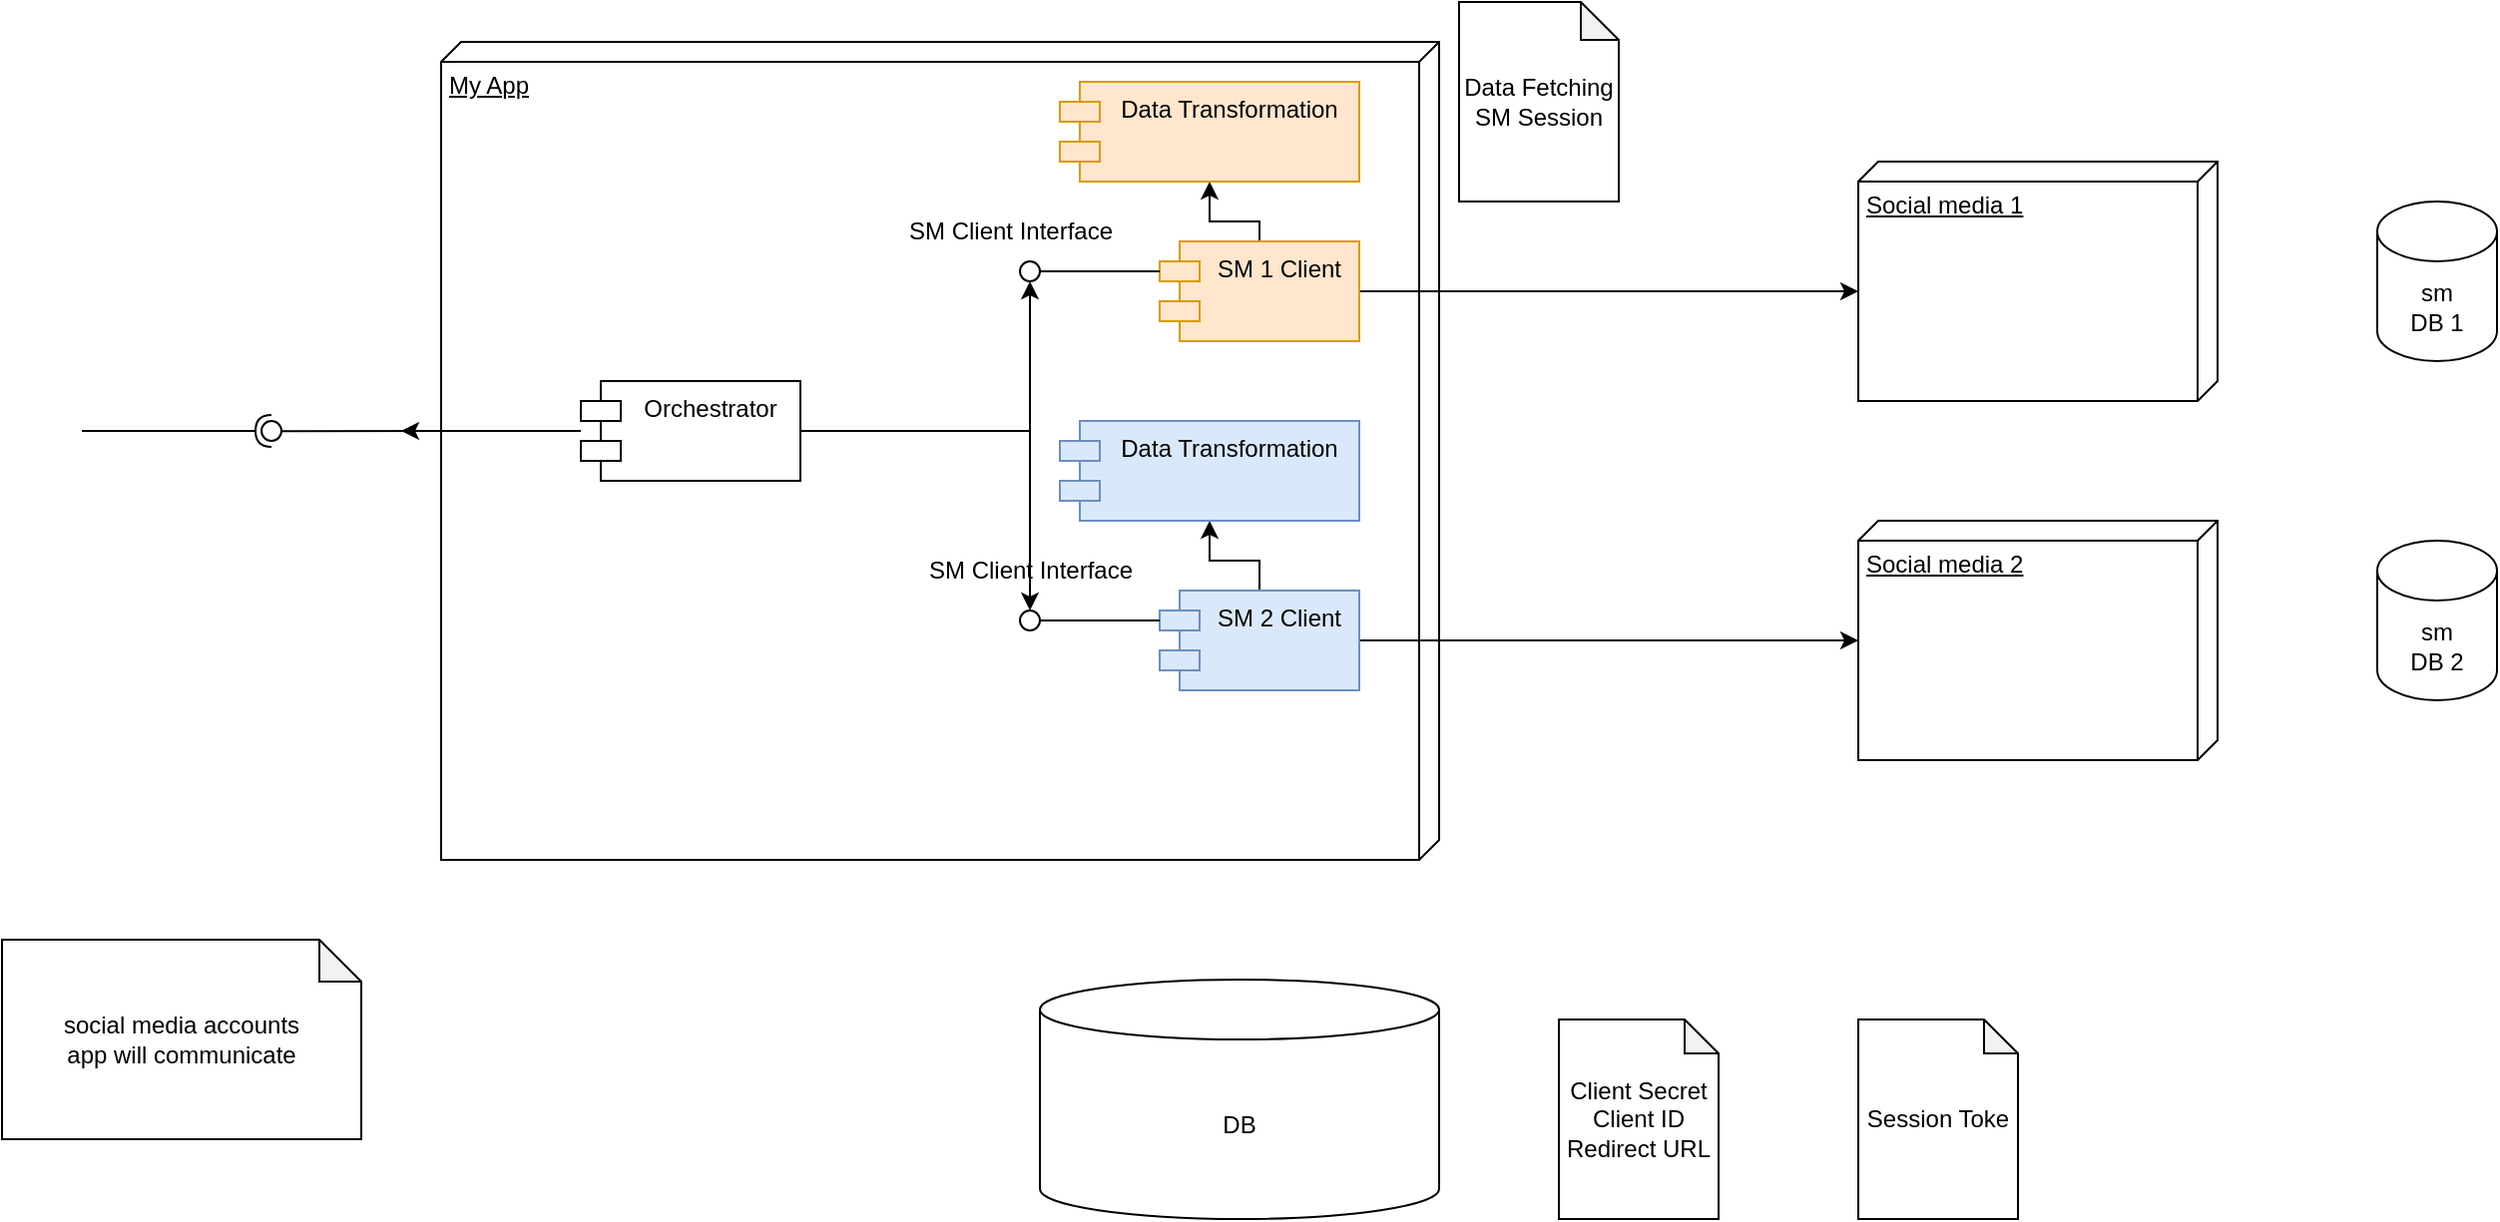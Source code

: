 <mxfile version="21.0.1" type="device"><diagram name="Page-1" id="Tls9Cs_bjLdDAZPg7Drf"><mxGraphModel dx="1434" dy="802" grid="1" gridSize="10" guides="1" tooltips="1" connect="1" arrows="1" fold="1" page="1" pageScale="1" pageWidth="850" pageHeight="1100" math="0" shadow="0"><root><mxCell id="0"/><mxCell id="1" parent="0"/><mxCell id="RkTdLquR9O2xQFzehZJS-4" value="social media accounts&lt;br&gt;app will communicate" style="shape=note;whiteSpace=wrap;html=1;backgroundOutline=1;darkOpacity=0.05;size=21;" vertex="1" parent="1"><mxGeometry x="510" y="470" width="180" height="100" as="geometry"/></mxCell><mxCell id="RkTdLquR9O2xQFzehZJS-18" value="Social media 2" style="verticalAlign=top;align=left;spacingTop=8;spacingLeft=2;spacingRight=12;shape=cube;size=10;direction=south;fontStyle=4;html=1;" vertex="1" parent="1"><mxGeometry x="1440" y="260" width="180" height="120" as="geometry"/></mxCell><mxCell id="RkTdLquR9O2xQFzehZJS-19" value="Social media 1" style="verticalAlign=top;align=left;spacingTop=8;spacingLeft=2;spacingRight=12;shape=cube;size=10;direction=south;fontStyle=4;html=1;" vertex="1" parent="1"><mxGeometry x="1440" y="80" width="180" height="120" as="geometry"/></mxCell><mxCell id="RkTdLquR9O2xQFzehZJS-23" value="sm&lt;br&gt;DB 1" style="shape=cylinder3;whiteSpace=wrap;html=1;boundedLbl=1;backgroundOutline=1;size=15;" vertex="1" parent="1"><mxGeometry x="1700" y="100" width="60" height="80" as="geometry"/></mxCell><mxCell id="RkTdLquR9O2xQFzehZJS-24" value="sm&lt;br&gt;DB 2" style="shape=cylinder3;whiteSpace=wrap;html=1;boundedLbl=1;backgroundOutline=1;size=15;" vertex="1" parent="1"><mxGeometry x="1700" y="270" width="60" height="80" as="geometry"/></mxCell><mxCell id="RkTdLquR9O2xQFzehZJS-25" value="My App" style="verticalAlign=top;align=left;spacingTop=8;spacingLeft=2;spacingRight=12;shape=cube;size=10;direction=south;fontStyle=4;html=1;" vertex="1" parent="1"><mxGeometry x="730" y="20" width="500" height="410" as="geometry"/></mxCell><mxCell id="RkTdLquR9O2xQFzehZJS-27" style="edgeStyle=orthogonalEdgeStyle;rounded=0;orthogonalLoop=1;jettySize=auto;html=1;entryX=0;entryY=0;entryDx=65;entryDy=180;entryPerimeter=0;" edge="1" parent="1" source="RkTdLquR9O2xQFzehZJS-26" target="RkTdLquR9O2xQFzehZJS-19"><mxGeometry relative="1" as="geometry"/></mxCell><mxCell id="RkTdLquR9O2xQFzehZJS-48" style="edgeStyle=orthogonalEdgeStyle;rounded=0;orthogonalLoop=1;jettySize=auto;html=1;entryX=0.5;entryY=1;entryDx=0;entryDy=0;" edge="1" parent="1" source="RkTdLquR9O2xQFzehZJS-26" target="RkTdLquR9O2xQFzehZJS-41"><mxGeometry relative="1" as="geometry"><Array as="points"><mxPoint x="1140" y="110"/><mxPoint x="1115" y="110"/></Array></mxGeometry></mxCell><mxCell id="RkTdLquR9O2xQFzehZJS-26" value="SM 1 Client" style="shape=module;align=left;spacingLeft=20;align=center;verticalAlign=top;fillColor=#ffe6cc;strokeColor=#d79b00;" vertex="1" parent="1"><mxGeometry x="1090" y="120" width="100" height="50" as="geometry"/></mxCell><mxCell id="RkTdLquR9O2xQFzehZJS-29" style="edgeStyle=orthogonalEdgeStyle;rounded=0;orthogonalLoop=1;jettySize=auto;html=1;" edge="1" parent="1" source="RkTdLquR9O2xQFzehZJS-28" target="RkTdLquR9O2xQFzehZJS-18"><mxGeometry relative="1" as="geometry"/></mxCell><mxCell id="RkTdLquR9O2xQFzehZJS-47" style="edgeStyle=orthogonalEdgeStyle;rounded=0;orthogonalLoop=1;jettySize=auto;html=1;exitX=0.5;exitY=0;exitDx=0;exitDy=0;" edge="1" parent="1" source="RkTdLquR9O2xQFzehZJS-28" target="RkTdLquR9O2xQFzehZJS-46"><mxGeometry relative="1" as="geometry"><Array as="points"><mxPoint x="1140" y="280"/><mxPoint x="1115" y="280"/></Array></mxGeometry></mxCell><mxCell id="RkTdLquR9O2xQFzehZJS-28" value="SM 2 Client" style="shape=module;align=left;spacingLeft=20;align=center;verticalAlign=top;fillColor=#dae8fc;strokeColor=#6c8ebf;" vertex="1" parent="1"><mxGeometry x="1090" y="295" width="100" height="50" as="geometry"/></mxCell><mxCell id="RkTdLquR9O2xQFzehZJS-30" value="" style="rounded=0;orthogonalLoop=1;jettySize=auto;html=1;endArrow=none;endFill=0;sketch=0;sourcePerimeterSpacing=0;targetPerimeterSpacing=0;exitX=0;exitY=0;exitDx=0;exitDy=15;exitPerimeter=0;" edge="1" target="RkTdLquR9O2xQFzehZJS-32" parent="1" source="RkTdLquR9O2xQFzehZJS-28"><mxGeometry relative="1" as="geometry"><mxPoint x="860" y="225" as="sourcePoint"/></mxGeometry></mxCell><mxCell id="RkTdLquR9O2xQFzehZJS-32" value="" style="ellipse;whiteSpace=wrap;html=1;align=center;aspect=fixed;resizable=0;points=[];outlineConnect=0;sketch=0;" vertex="1" parent="1"><mxGeometry x="1020" y="305" width="10" height="10" as="geometry"/></mxCell><mxCell id="RkTdLquR9O2xQFzehZJS-33" value="" style="rounded=0;orthogonalLoop=1;jettySize=auto;html=1;endArrow=none;endFill=0;sketch=0;sourcePerimeterSpacing=0;targetPerimeterSpacing=0;exitX=0;exitY=0;exitDx=0;exitDy=15;exitPerimeter=0;" edge="1" target="RkTdLquR9O2xQFzehZJS-35" parent="1" source="RkTdLquR9O2xQFzehZJS-26"><mxGeometry relative="1" as="geometry"><mxPoint x="940" y="165" as="sourcePoint"/></mxGeometry></mxCell><mxCell id="RkTdLquR9O2xQFzehZJS-35" value="" style="ellipse;whiteSpace=wrap;html=1;align=center;aspect=fixed;resizable=0;points=[];outlineConnect=0;sketch=0;" vertex="1" parent="1"><mxGeometry x="1020" y="130" width="10" height="10" as="geometry"/></mxCell><mxCell id="RkTdLquR9O2xQFzehZJS-36" value="SM Client Interface" style="text;html=1;align=center;verticalAlign=middle;resizable=0;points=[];autosize=1;strokeColor=none;fillColor=none;" vertex="1" parent="1"><mxGeometry x="950" y="100" width="130" height="30" as="geometry"/></mxCell><mxCell id="RkTdLquR9O2xQFzehZJS-37" value="SM Client Interface" style="text;html=1;align=center;verticalAlign=middle;resizable=0;points=[];autosize=1;strokeColor=none;fillColor=none;" vertex="1" parent="1"><mxGeometry x="960" y="270" width="130" height="30" as="geometry"/></mxCell><mxCell id="RkTdLquR9O2xQFzehZJS-38" value="DB" style="shape=cylinder3;whiteSpace=wrap;html=1;boundedLbl=1;backgroundOutline=1;size=15;" vertex="1" parent="1"><mxGeometry x="1030" y="490" width="200" height="120" as="geometry"/></mxCell><mxCell id="RkTdLquR9O2xQFzehZJS-39" value="Client Secret&lt;br&gt;Client ID&lt;br&gt;Redirect URL" style="shape=note;whiteSpace=wrap;html=1;backgroundOutline=1;darkOpacity=0.05;size=17;" vertex="1" parent="1"><mxGeometry x="1290" y="510" width="80" height="100" as="geometry"/></mxCell><mxCell id="RkTdLquR9O2xQFzehZJS-40" value="Session Toke" style="shape=note;whiteSpace=wrap;html=1;backgroundOutline=1;darkOpacity=0.05;size=17;" vertex="1" parent="1"><mxGeometry x="1440" y="510" width="80" height="100" as="geometry"/></mxCell><mxCell id="RkTdLquR9O2xQFzehZJS-41" value="Data Transformation" style="shape=module;align=left;spacingLeft=20;align=center;verticalAlign=top;fillColor=#ffe6cc;strokeColor=#d79b00;" vertex="1" parent="1"><mxGeometry x="1040" y="40" width="150" height="50" as="geometry"/></mxCell><mxCell id="RkTdLquR9O2xQFzehZJS-42" value="" style="rounded=0;orthogonalLoop=1;jettySize=auto;html=1;endArrow=none;endFill=0;sketch=0;sourcePerimeterSpacing=0;targetPerimeterSpacing=0;exitX=0;exitY=0;exitDx=195;exitDy=500;exitPerimeter=0;" edge="1" target="RkTdLquR9O2xQFzehZJS-44" parent="1" source="RkTdLquR9O2xQFzehZJS-25"><mxGeometry relative="1" as="geometry"><mxPoint x="620" y="265" as="sourcePoint"/></mxGeometry></mxCell><mxCell id="RkTdLquR9O2xQFzehZJS-43" value="" style="rounded=0;orthogonalLoop=1;jettySize=auto;html=1;endArrow=halfCircle;endFill=0;entryX=0.5;entryY=0.5;endSize=6;strokeWidth=1;sketch=0;" edge="1" target="RkTdLquR9O2xQFzehZJS-44" parent="1"><mxGeometry relative="1" as="geometry"><mxPoint x="550" y="215" as="sourcePoint"/></mxGeometry></mxCell><mxCell id="RkTdLquR9O2xQFzehZJS-44" value="" style="ellipse;whiteSpace=wrap;html=1;align=center;aspect=fixed;resizable=0;points=[];outlineConnect=0;sketch=0;" vertex="1" parent="1"><mxGeometry x="640" y="210" width="10" height="10" as="geometry"/></mxCell><mxCell id="RkTdLquR9O2xQFzehZJS-45" value="Data Fetching&lt;br&gt;SM Session&lt;br&gt;" style="shape=note;whiteSpace=wrap;html=1;backgroundOutline=1;darkOpacity=0.05;size=19;" vertex="1" parent="1"><mxGeometry x="1240" width="80" height="100" as="geometry"/></mxCell><mxCell id="RkTdLquR9O2xQFzehZJS-46" value="Data Transformation" style="shape=module;align=left;spacingLeft=20;align=center;verticalAlign=top;fillColor=#dae8fc;strokeColor=#6c8ebf;" vertex="1" parent="1"><mxGeometry x="1040" y="210" width="150" height="50" as="geometry"/></mxCell><mxCell id="RkTdLquR9O2xQFzehZJS-50" style="edgeStyle=orthogonalEdgeStyle;rounded=0;orthogonalLoop=1;jettySize=auto;html=1;" edge="1" parent="1" source="RkTdLquR9O2xQFzehZJS-49" target="RkTdLquR9O2xQFzehZJS-35"><mxGeometry relative="1" as="geometry"/></mxCell><mxCell id="RkTdLquR9O2xQFzehZJS-51" style="edgeStyle=orthogonalEdgeStyle;rounded=0;orthogonalLoop=1;jettySize=auto;html=1;" edge="1" parent="1" source="RkTdLquR9O2xQFzehZJS-49" target="RkTdLquR9O2xQFzehZJS-32"><mxGeometry relative="1" as="geometry"/></mxCell><mxCell id="RkTdLquR9O2xQFzehZJS-52" style="edgeStyle=orthogonalEdgeStyle;rounded=0;orthogonalLoop=1;jettySize=auto;html=1;" edge="1" parent="1" source="RkTdLquR9O2xQFzehZJS-49"><mxGeometry relative="1" as="geometry"><mxPoint x="710" y="215" as="targetPoint"/></mxGeometry></mxCell><mxCell id="RkTdLquR9O2xQFzehZJS-49" value="Orchestrator" style="shape=module;align=left;spacingLeft=20;align=center;verticalAlign=top;" vertex="1" parent="1"><mxGeometry x="800" y="190" width="110" height="50" as="geometry"/></mxCell></root></mxGraphModel></diagram></mxfile>